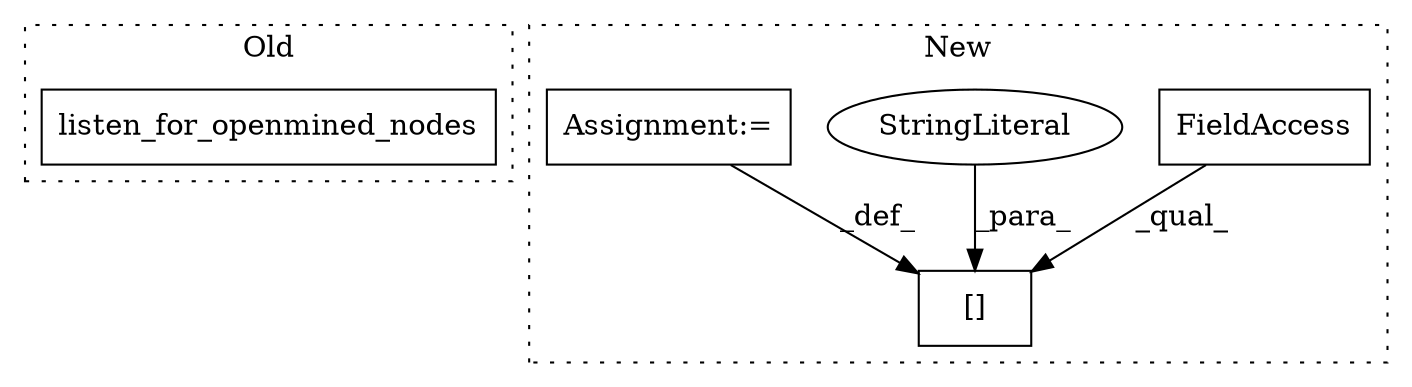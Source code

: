 digraph G {
subgraph cluster0 {
1 [label="listen_for_openmined_nodes" a="32" s="315,348" l="27,1" shape="box"];
label = "Old";
style="dotted";
}
subgraph cluster1 {
2 [label="[]" a="2" s="310,353" l="15,1" shape="box"];
3 [label="FieldAccess" a="22" s="310" l="14" shape="box"];
4 [label="StringLiteral" a="45" s="325" l="28" shape="ellipse"];
5 [label="Assignment:=" a="7" s="354" l="1" shape="box"];
label = "New";
style="dotted";
}
3 -> 2 [label="_qual_"];
4 -> 2 [label="_para_"];
5 -> 2 [label="_def_"];
}